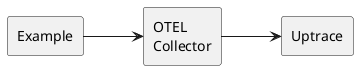 @startuml uptrace
left to right direction

agent Example as EX
agent "OTEL\nCollector" as OC
agent Uptrace

EX --> OC
OC --> Uptrace

@enduml
